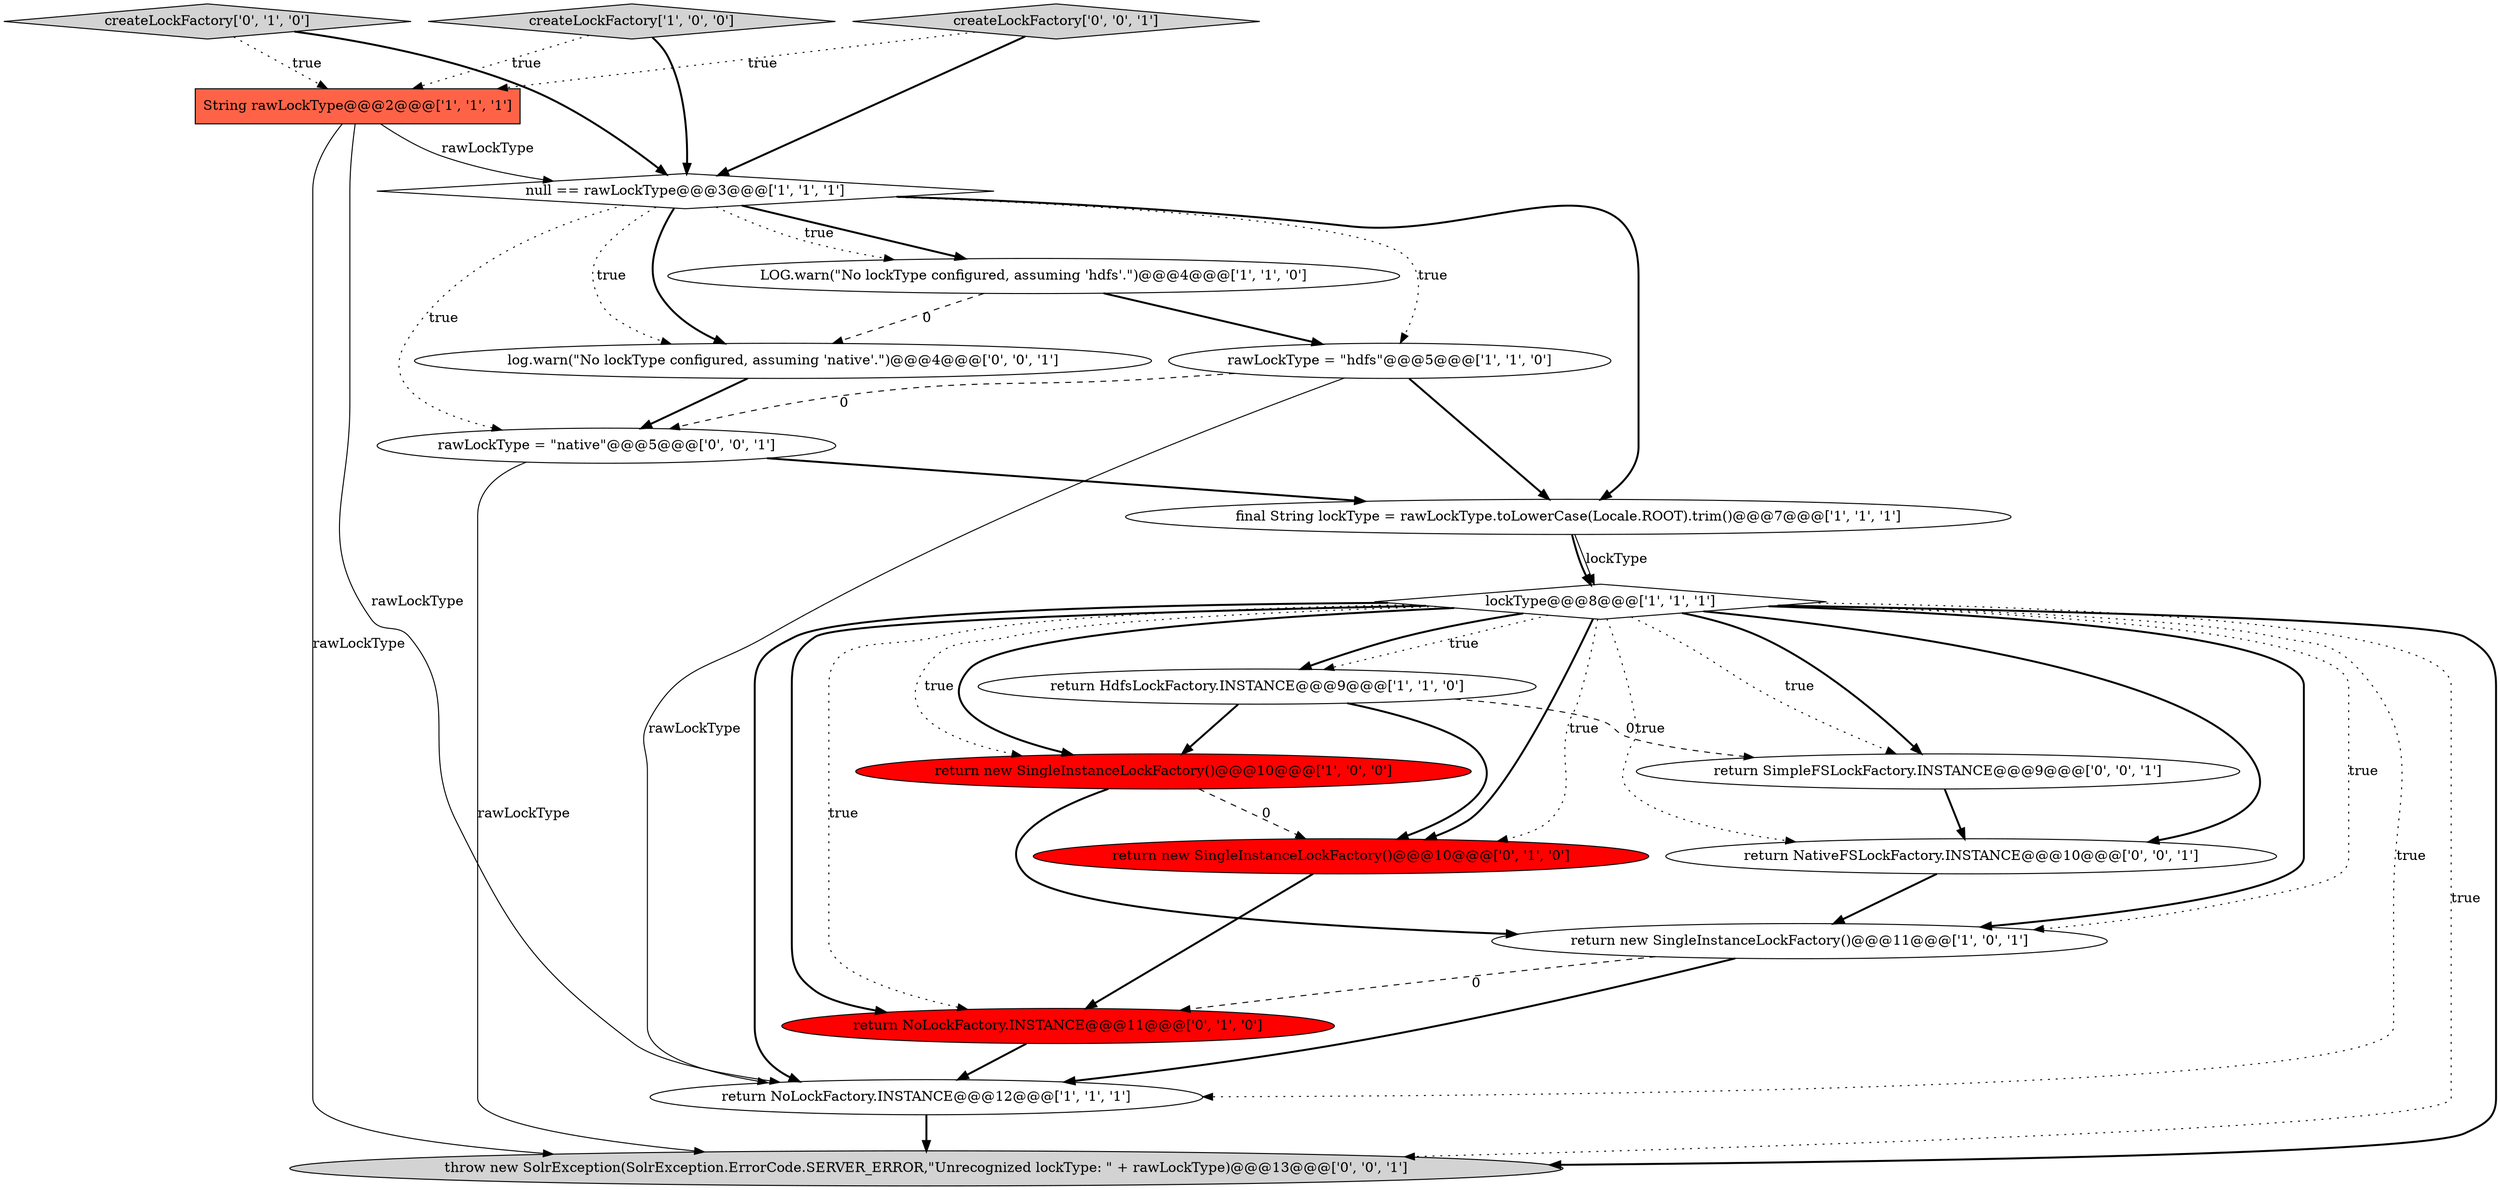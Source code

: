 digraph {
12 [style = filled, label = "return NoLockFactory.INSTANCE@@@11@@@['0', '1', '0']", fillcolor = red, shape = ellipse image = "AAA1AAABBB2BBB"];
13 [style = filled, label = "createLockFactory['0', '1', '0']", fillcolor = lightgray, shape = diamond image = "AAA0AAABBB2BBB"];
8 [style = filled, label = "return NoLockFactory.INSTANCE@@@12@@@['1', '1', '1']", fillcolor = white, shape = ellipse image = "AAA0AAABBB1BBB"];
7 [style = filled, label = "LOG.warn(\"No lockType configured, assuming 'hdfs'.\")@@@4@@@['1', '1', '0']", fillcolor = white, shape = ellipse image = "AAA0AAABBB1BBB"];
11 [style = filled, label = "return new SingleInstanceLockFactory()@@@10@@@['0', '1', '0']", fillcolor = red, shape = ellipse image = "AAA1AAABBB2BBB"];
17 [style = filled, label = "return SimpleFSLockFactory.INSTANCE@@@9@@@['0', '0', '1']", fillcolor = white, shape = ellipse image = "AAA0AAABBB3BBB"];
10 [style = filled, label = "return new SingleInstanceLockFactory()@@@10@@@['1', '0', '0']", fillcolor = red, shape = ellipse image = "AAA1AAABBB1BBB"];
0 [style = filled, label = "return HdfsLockFactory.INSTANCE@@@9@@@['1', '1', '0']", fillcolor = white, shape = ellipse image = "AAA0AAABBB1BBB"];
19 [style = filled, label = "throw new SolrException(SolrException.ErrorCode.SERVER_ERROR,\"Unrecognized lockType: \" + rawLockType)@@@13@@@['0', '0', '1']", fillcolor = lightgray, shape = ellipse image = "AAA0AAABBB3BBB"];
4 [style = filled, label = "String rawLockType@@@2@@@['1', '1', '1']", fillcolor = tomato, shape = box image = "AAA0AAABBB1BBB"];
18 [style = filled, label = "return NativeFSLockFactory.INSTANCE@@@10@@@['0', '0', '1']", fillcolor = white, shape = ellipse image = "AAA0AAABBB3BBB"];
3 [style = filled, label = "rawLockType = \"hdfs\"@@@5@@@['1', '1', '0']", fillcolor = white, shape = ellipse image = "AAA0AAABBB1BBB"];
5 [style = filled, label = "return new SingleInstanceLockFactory()@@@11@@@['1', '0', '1']", fillcolor = white, shape = ellipse image = "AAA0AAABBB1BBB"];
1 [style = filled, label = "createLockFactory['1', '0', '0']", fillcolor = lightgray, shape = diamond image = "AAA0AAABBB1BBB"];
14 [style = filled, label = "log.warn(\"No lockType configured, assuming 'native'.\")@@@4@@@['0', '0', '1']", fillcolor = white, shape = ellipse image = "AAA0AAABBB3BBB"];
9 [style = filled, label = "null == rawLockType@@@3@@@['1', '1', '1']", fillcolor = white, shape = diamond image = "AAA0AAABBB1BBB"];
16 [style = filled, label = "rawLockType = \"native\"@@@5@@@['0', '0', '1']", fillcolor = white, shape = ellipse image = "AAA0AAABBB3BBB"];
15 [style = filled, label = "createLockFactory['0', '0', '1']", fillcolor = lightgray, shape = diamond image = "AAA0AAABBB3BBB"];
2 [style = filled, label = "lockType@@@8@@@['1', '1', '1']", fillcolor = white, shape = diamond image = "AAA0AAABBB1BBB"];
6 [style = filled, label = "final String lockType = rawLockType.toLowerCase(Locale.ROOT).trim()@@@7@@@['1', '1', '1']", fillcolor = white, shape = ellipse image = "AAA0AAABBB1BBB"];
2->17 [style = bold, label=""];
14->16 [style = bold, label=""];
5->8 [style = bold, label=""];
2->5 [style = bold, label=""];
2->19 [style = bold, label=""];
2->0 [style = dotted, label="true"];
5->12 [style = dashed, label="0"];
2->8 [style = dotted, label="true"];
8->19 [style = bold, label=""];
7->14 [style = dashed, label="0"];
16->6 [style = bold, label=""];
2->17 [style = dotted, label="true"];
4->9 [style = solid, label="rawLockType"];
3->16 [style = dashed, label="0"];
2->8 [style = bold, label=""];
3->6 [style = bold, label=""];
0->11 [style = bold, label=""];
2->18 [style = bold, label=""];
11->12 [style = bold, label=""];
3->8 [style = solid, label="rawLockType"];
1->4 [style = dotted, label="true"];
9->7 [style = bold, label=""];
2->10 [style = bold, label=""];
2->18 [style = dotted, label="true"];
0->17 [style = dashed, label="0"];
9->14 [style = dotted, label="true"];
15->4 [style = dotted, label="true"];
7->3 [style = bold, label=""];
1->9 [style = bold, label=""];
9->6 [style = bold, label=""];
2->12 [style = bold, label=""];
2->11 [style = dotted, label="true"];
6->2 [style = bold, label=""];
10->11 [style = dashed, label="0"];
0->10 [style = bold, label=""];
2->0 [style = bold, label=""];
10->5 [style = bold, label=""];
15->9 [style = bold, label=""];
16->19 [style = solid, label="rawLockType"];
12->8 [style = bold, label=""];
18->5 [style = bold, label=""];
6->2 [style = solid, label="lockType"];
2->12 [style = dotted, label="true"];
9->14 [style = bold, label=""];
13->9 [style = bold, label=""];
4->19 [style = solid, label="rawLockType"];
9->16 [style = dotted, label="true"];
9->7 [style = dotted, label="true"];
2->5 [style = dotted, label="true"];
4->8 [style = solid, label="rawLockType"];
2->11 [style = bold, label=""];
9->3 [style = dotted, label="true"];
17->18 [style = bold, label=""];
13->4 [style = dotted, label="true"];
2->19 [style = dotted, label="true"];
2->10 [style = dotted, label="true"];
}
